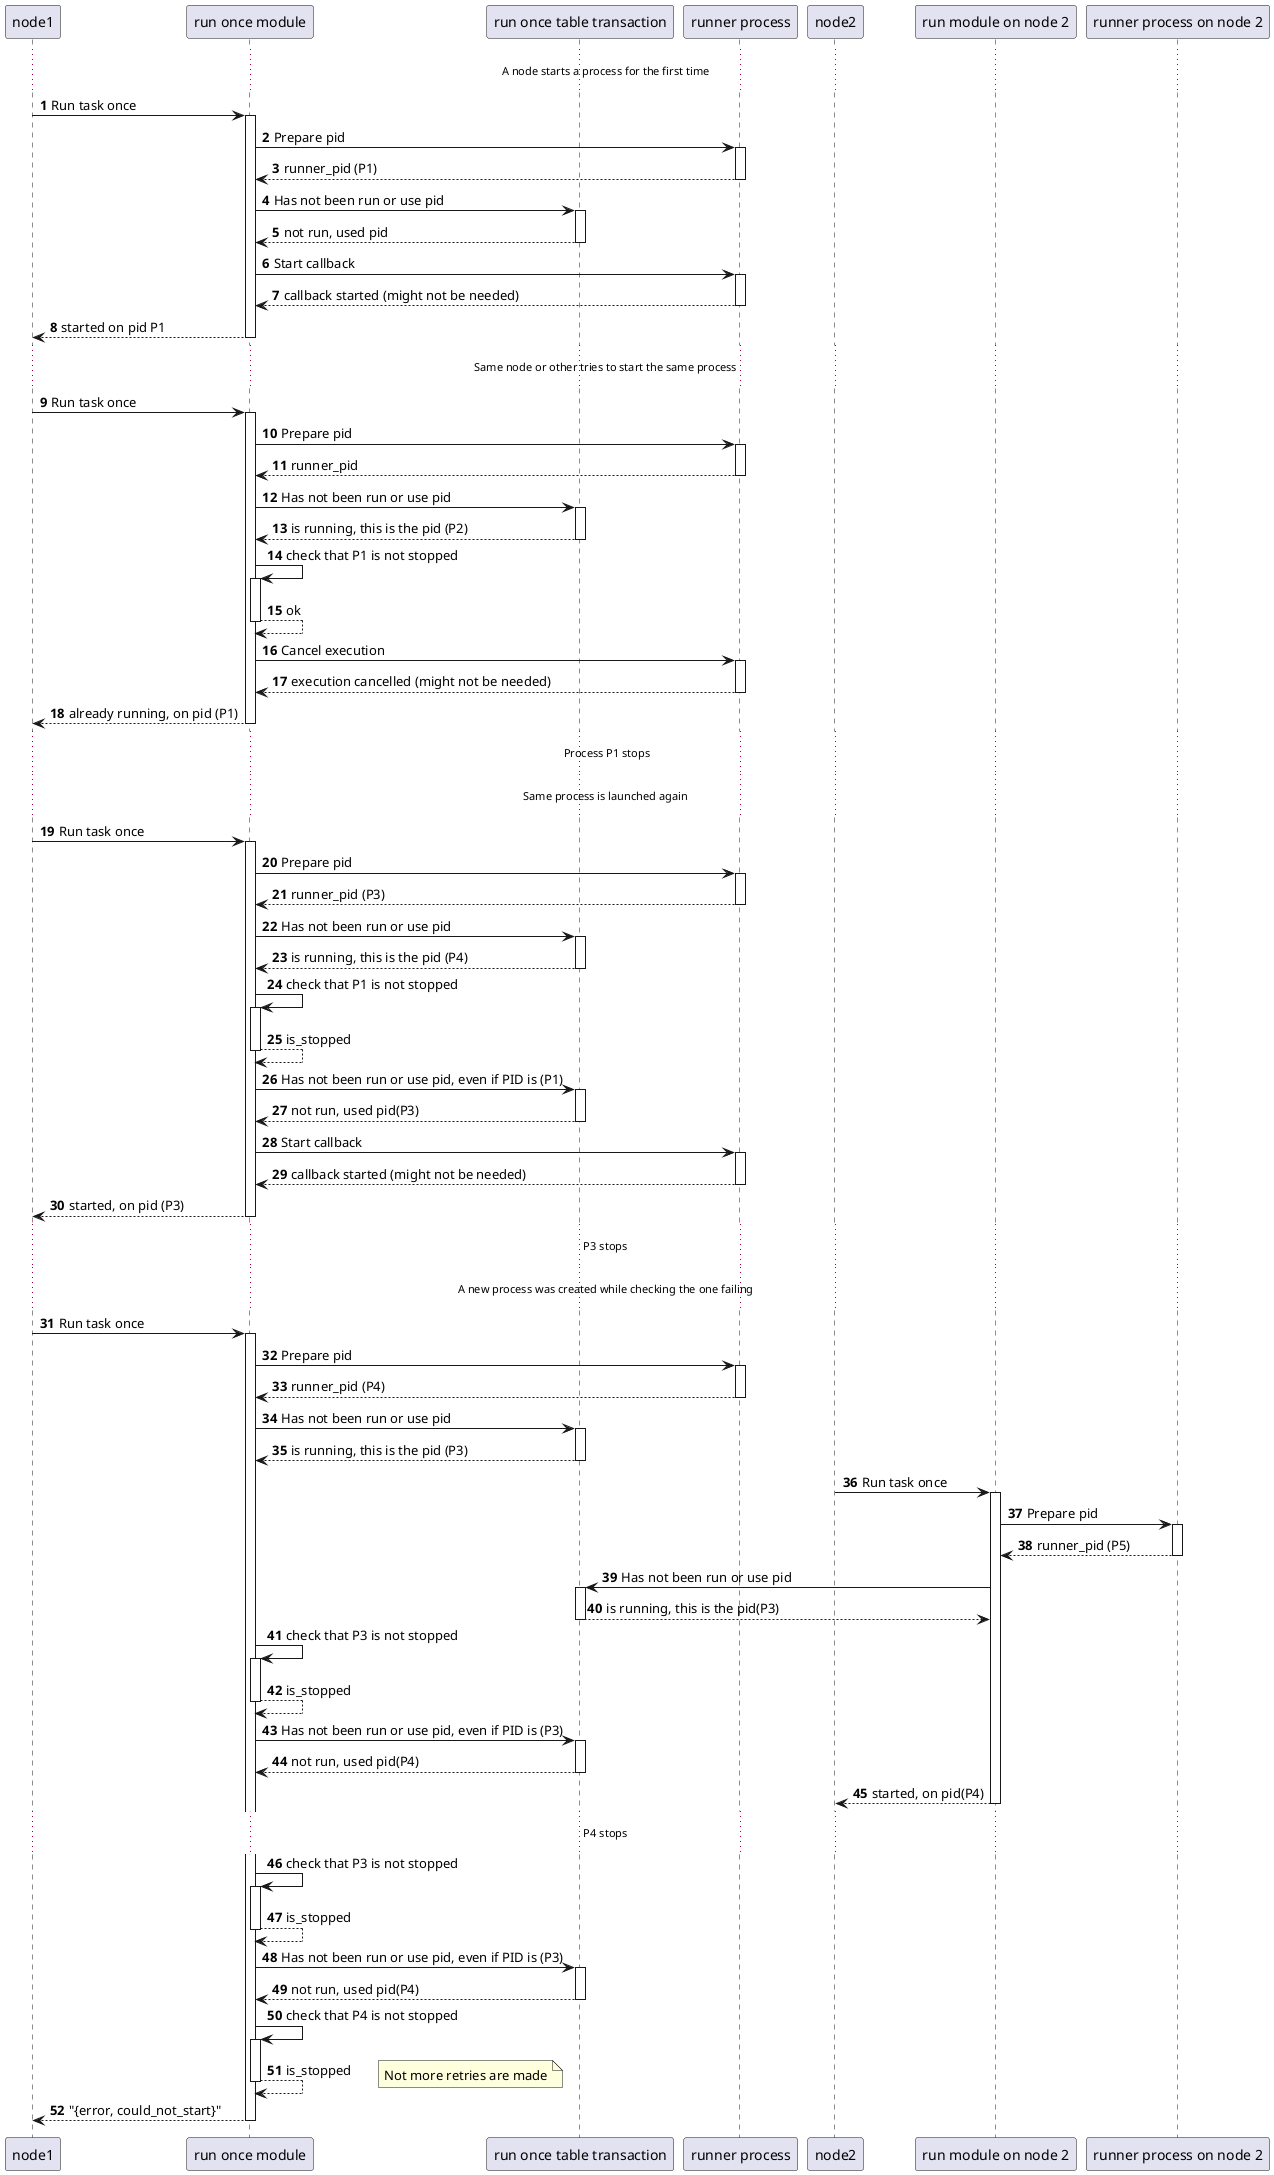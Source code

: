@startuml run-task-once-simple.png
autonumber
autoactivate on
participant node1
participant run_module as "run once module"
participant run_table as "run once table transaction"
participant runner_process as "runner process"

participant node2
participant run_module2 as "run module on node 2"
participant runner_process2 as "runner process on node 2"

' participant collector_process as "runner collector process"
' participant supervisor as "node 1 runner supervisor"

' ... The service starts ...
' supervisor -> run_module: Run task once (collector)

'   run_module -> runner_process: Prepare pid
'   return runner_pid (PC)

'   run_module -> run_table: Has not been run or use pid
'   return not run, used pid

'   register PC global
  
'   run_module -> runner_process: Start callback
'   return callback started (might not be needed)

' return Running on pid PC

... A node starts a process for the first time ...

node1 -> run_module: Run task once

  run_module -> runner_process: Prepare pid
  return runner_pid (P1)

  run_module -> run_table: Has not been run or use pid
  return not run, used pid

  run_module -> runner_process: Start callback
  return callback started (might not be needed)

return started on pid P1

... Same node or other tries to start the same process ...
node1 -> run_module: Run task once

  run_module -> runner_process: Prepare pid
  return runner_pid

  run_module -> run_table: Has not been run or use pid
  return is running, this is the pid (P2)

  run_module -> run_module: check that P1 is not stopped
  return ok

  run_module -> runner_process: Cancel execution
  return execution cancelled (might not be needed)

return already running, on pid (P1)

... Process P1 stops...

... Same process is launched again ...
node1 -> run_module: Run task once

  run_module -> runner_process: Prepare pid
  return runner_pid (P3)

  run_module -> run_table: Has not been run or use pid
  return is running, this is the pid (P4)
 
  run_module -> run_module: check that P1 is not stopped
  return is_stopped

  run_module -> run_table: Has not been run or use pid, even if PID is (P1)
  return not run, used pid(P3)

  run_module -> runner_process: Start callback
  return callback started (might not be needed)

return started, on pid (P3)

... P3 stops ...

... A new process was created while checking the one failing ...
node1 -> run_module: Run task once

  run_module -> runner_process: Prepare pid
  return runner_pid (P4)

  run_module -> run_table: Has not been run or use pid
  return is running, this is the pid (P3)

    node2 -> run_module2: Run task once
      run_module2 -> runner_process2: Prepare pid
      return runner_pid (P5)

      run_module2 -> run_table: Has not been run or use pid
      return is running, this is the pid(P3)

      run_module -> run_module: check that P3 is not stopped
      return is_stopped

      run_module -> run_table: Has not been run or use pid, even if PID is (P3)
      return not run, used pid(P4)

    return started, on pid(P4)

  ... P4 stops ...
 
  run_module -> run_module: check that P3 is not stopped
  return is_stopped

  run_module -> run_table: Has not been run or use pid, even if PID is (P3)
  return not run, used pid(P4)

  run_module -> run_module: check that P4 is not stopped
  return is_stopped

  note right: Not more retries are made

return "{error, could_not_start}"
@enduml
